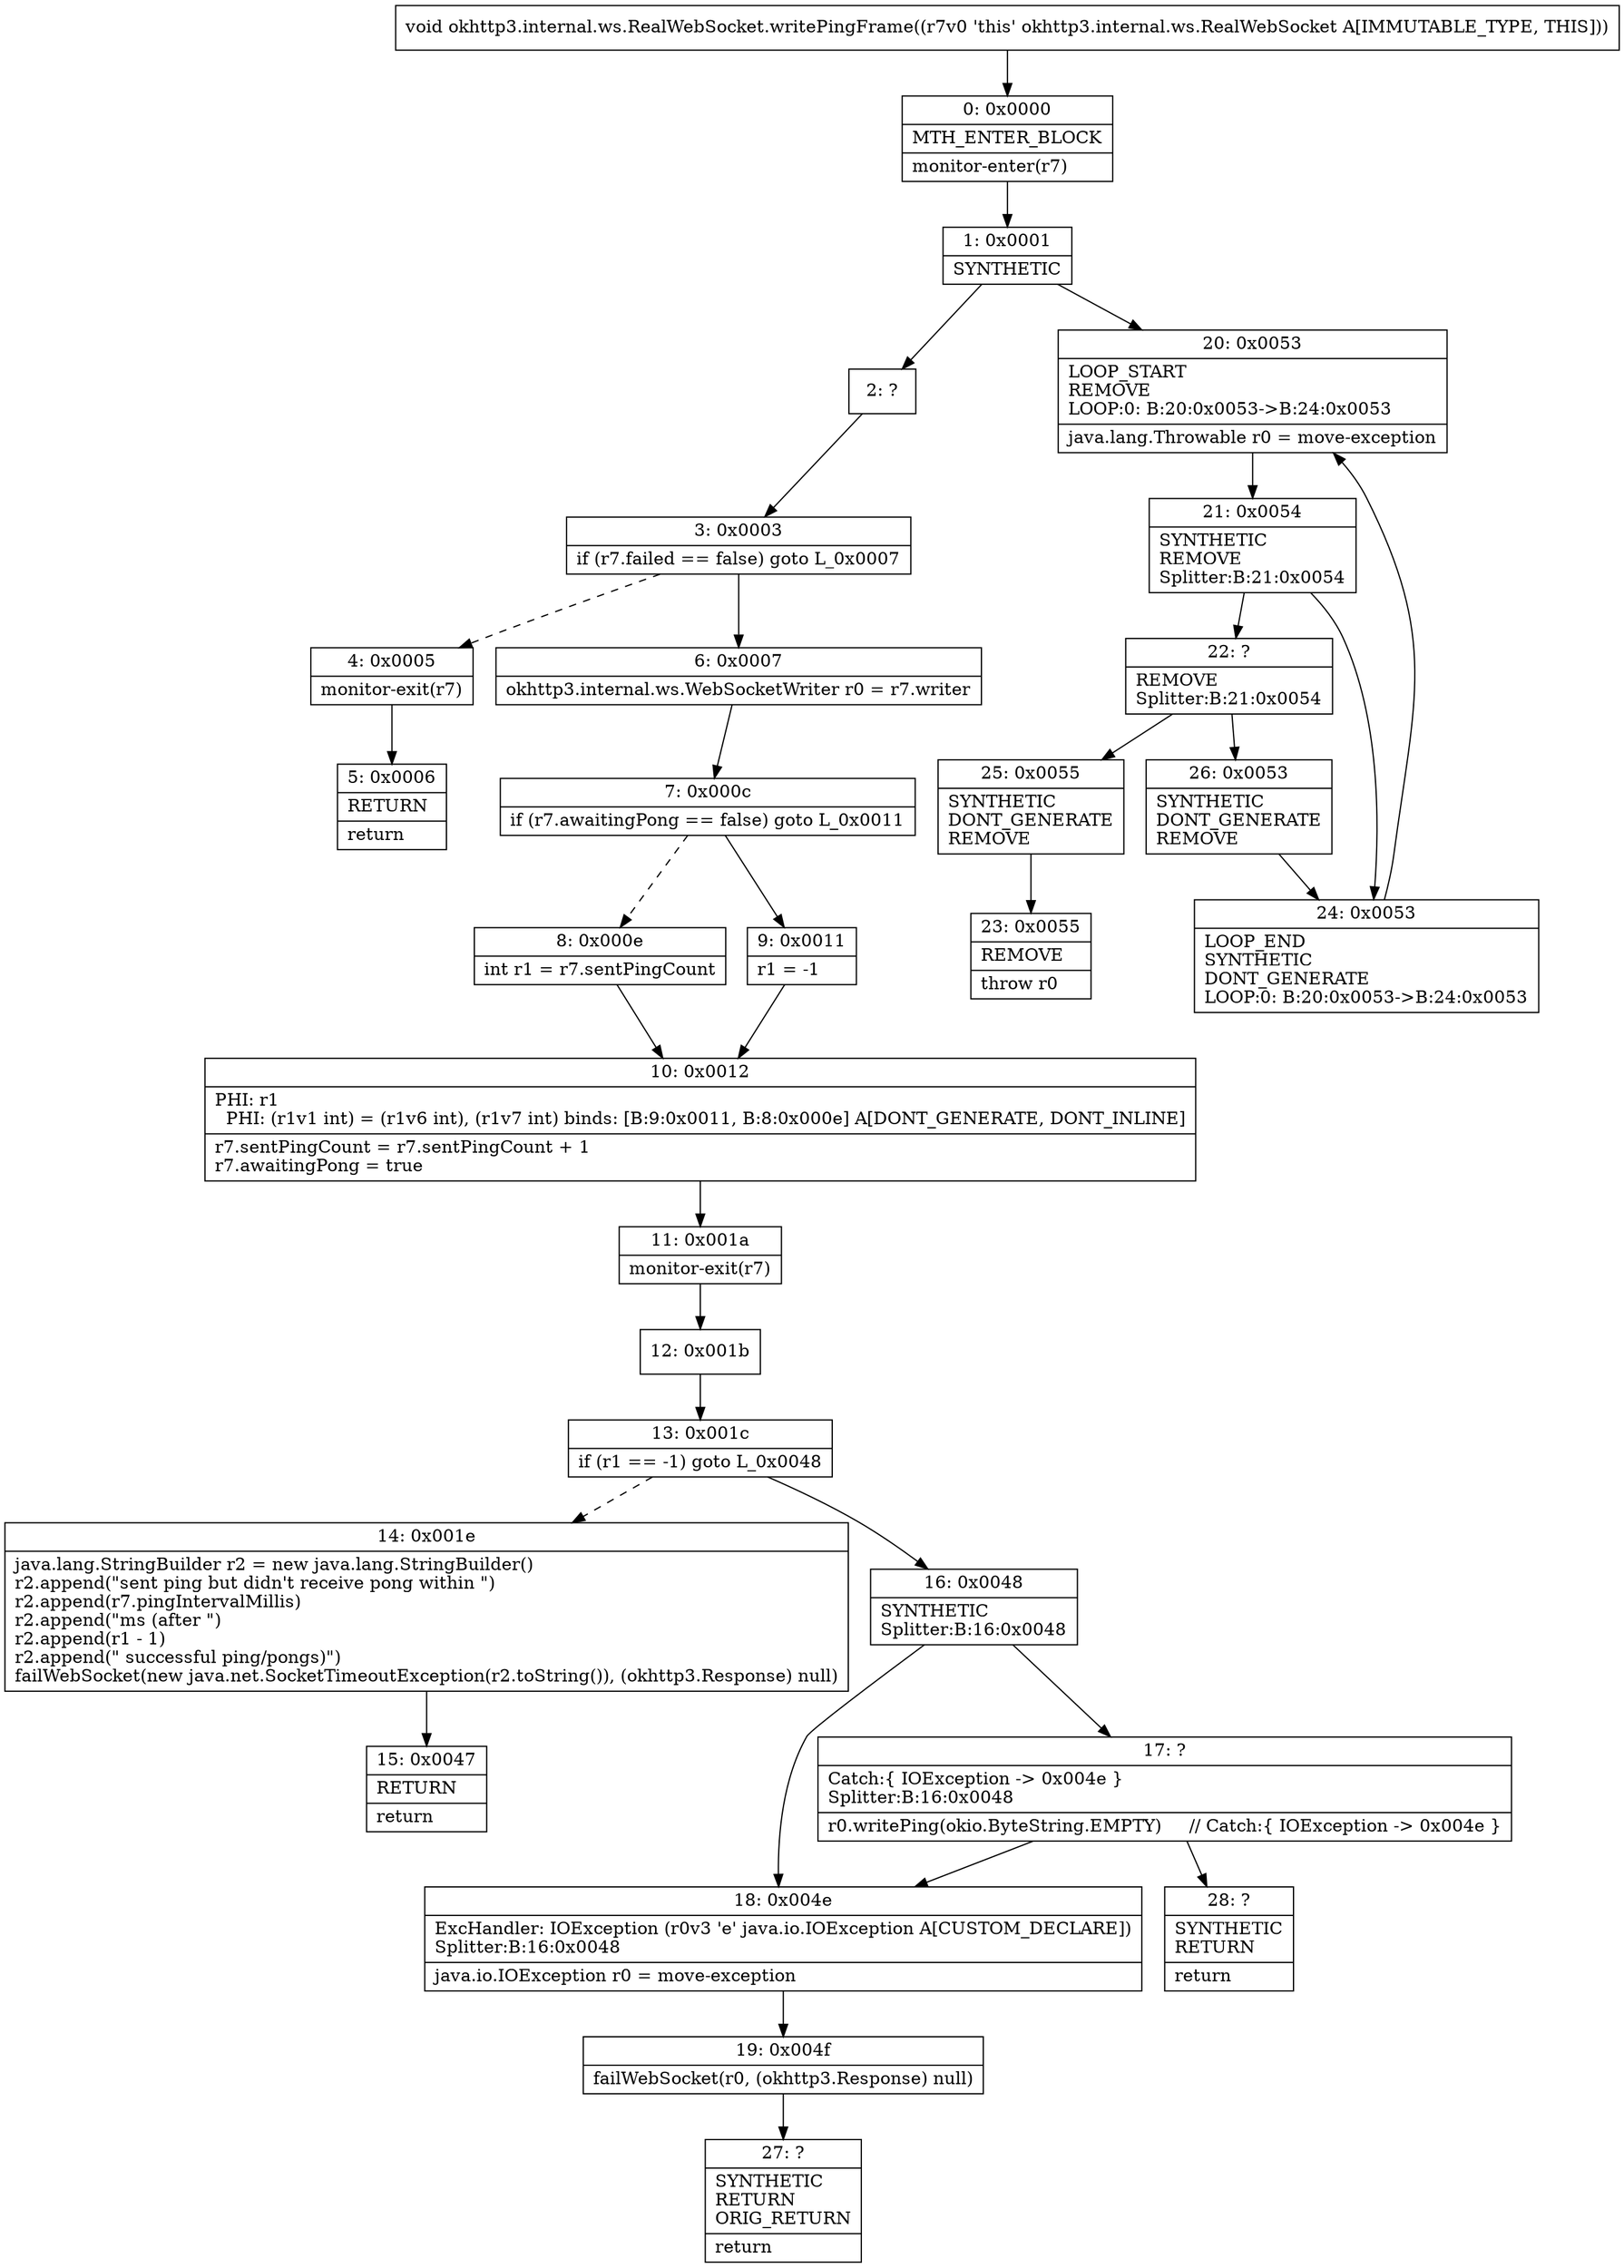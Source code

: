 digraph "CFG forokhttp3.internal.ws.RealWebSocket.writePingFrame()V" {
Node_0 [shape=record,label="{0\:\ 0x0000|MTH_ENTER_BLOCK\l|monitor\-enter(r7)\l}"];
Node_1 [shape=record,label="{1\:\ 0x0001|SYNTHETIC\l}"];
Node_2 [shape=record,label="{2\:\ ?}"];
Node_3 [shape=record,label="{3\:\ 0x0003|if (r7.failed == false) goto L_0x0007\l}"];
Node_4 [shape=record,label="{4\:\ 0x0005|monitor\-exit(r7)\l}"];
Node_5 [shape=record,label="{5\:\ 0x0006|RETURN\l|return\l}"];
Node_6 [shape=record,label="{6\:\ 0x0007|okhttp3.internal.ws.WebSocketWriter r0 = r7.writer\l}"];
Node_7 [shape=record,label="{7\:\ 0x000c|if (r7.awaitingPong == false) goto L_0x0011\l}"];
Node_8 [shape=record,label="{8\:\ 0x000e|int r1 = r7.sentPingCount\l}"];
Node_9 [shape=record,label="{9\:\ 0x0011|r1 = \-1\l}"];
Node_10 [shape=record,label="{10\:\ 0x0012|PHI: r1 \l  PHI: (r1v1 int) = (r1v6 int), (r1v7 int) binds: [B:9:0x0011, B:8:0x000e] A[DONT_GENERATE, DONT_INLINE]\l|r7.sentPingCount = r7.sentPingCount + 1\lr7.awaitingPong = true\l}"];
Node_11 [shape=record,label="{11\:\ 0x001a|monitor\-exit(r7)\l}"];
Node_12 [shape=record,label="{12\:\ 0x001b}"];
Node_13 [shape=record,label="{13\:\ 0x001c|if (r1 == \-1) goto L_0x0048\l}"];
Node_14 [shape=record,label="{14\:\ 0x001e|java.lang.StringBuilder r2 = new java.lang.StringBuilder()\lr2.append(\"sent ping but didn't receive pong within \")\lr2.append(r7.pingIntervalMillis)\lr2.append(\"ms (after \")\lr2.append(r1 \- 1)\lr2.append(\" successful ping\/pongs)\")\lfailWebSocket(new java.net.SocketTimeoutException(r2.toString()), (okhttp3.Response) null)\l}"];
Node_15 [shape=record,label="{15\:\ 0x0047|RETURN\l|return\l}"];
Node_16 [shape=record,label="{16\:\ 0x0048|SYNTHETIC\lSplitter:B:16:0x0048\l}"];
Node_17 [shape=record,label="{17\:\ ?|Catch:\{ IOException \-\> 0x004e \}\lSplitter:B:16:0x0048\l|r0.writePing(okio.ByteString.EMPTY)     \/\/ Catch:\{ IOException \-\> 0x004e \}\l}"];
Node_18 [shape=record,label="{18\:\ 0x004e|ExcHandler: IOException (r0v3 'e' java.io.IOException A[CUSTOM_DECLARE])\lSplitter:B:16:0x0048\l|java.io.IOException r0 = move\-exception\l}"];
Node_19 [shape=record,label="{19\:\ 0x004f|failWebSocket(r0, (okhttp3.Response) null)\l}"];
Node_20 [shape=record,label="{20\:\ 0x0053|LOOP_START\lREMOVE\lLOOP:0: B:20:0x0053\-\>B:24:0x0053\l|java.lang.Throwable r0 = move\-exception\l}"];
Node_21 [shape=record,label="{21\:\ 0x0054|SYNTHETIC\lREMOVE\lSplitter:B:21:0x0054\l}"];
Node_22 [shape=record,label="{22\:\ ?|REMOVE\lSplitter:B:21:0x0054\l}"];
Node_23 [shape=record,label="{23\:\ 0x0055|REMOVE\l|throw r0\l}"];
Node_24 [shape=record,label="{24\:\ 0x0053|LOOP_END\lSYNTHETIC\lDONT_GENERATE\lLOOP:0: B:20:0x0053\-\>B:24:0x0053\l}"];
Node_25 [shape=record,label="{25\:\ 0x0055|SYNTHETIC\lDONT_GENERATE\lREMOVE\l}"];
Node_26 [shape=record,label="{26\:\ 0x0053|SYNTHETIC\lDONT_GENERATE\lREMOVE\l}"];
Node_27 [shape=record,label="{27\:\ ?|SYNTHETIC\lRETURN\lORIG_RETURN\l|return\l}"];
Node_28 [shape=record,label="{28\:\ ?|SYNTHETIC\lRETURN\l|return\l}"];
MethodNode[shape=record,label="{void okhttp3.internal.ws.RealWebSocket.writePingFrame((r7v0 'this' okhttp3.internal.ws.RealWebSocket A[IMMUTABLE_TYPE, THIS])) }"];
MethodNode -> Node_0;
Node_0 -> Node_1;
Node_1 -> Node_2;
Node_1 -> Node_20;
Node_2 -> Node_3;
Node_3 -> Node_4[style=dashed];
Node_3 -> Node_6;
Node_4 -> Node_5;
Node_6 -> Node_7;
Node_7 -> Node_8[style=dashed];
Node_7 -> Node_9;
Node_8 -> Node_10;
Node_9 -> Node_10;
Node_10 -> Node_11;
Node_11 -> Node_12;
Node_12 -> Node_13;
Node_13 -> Node_14[style=dashed];
Node_13 -> Node_16;
Node_14 -> Node_15;
Node_16 -> Node_17;
Node_16 -> Node_18;
Node_17 -> Node_18;
Node_17 -> Node_28;
Node_18 -> Node_19;
Node_19 -> Node_27;
Node_20 -> Node_21;
Node_21 -> Node_22;
Node_21 -> Node_24;
Node_22 -> Node_25;
Node_22 -> Node_26;
Node_24 -> Node_20;
Node_25 -> Node_23;
Node_26 -> Node_24;
}

